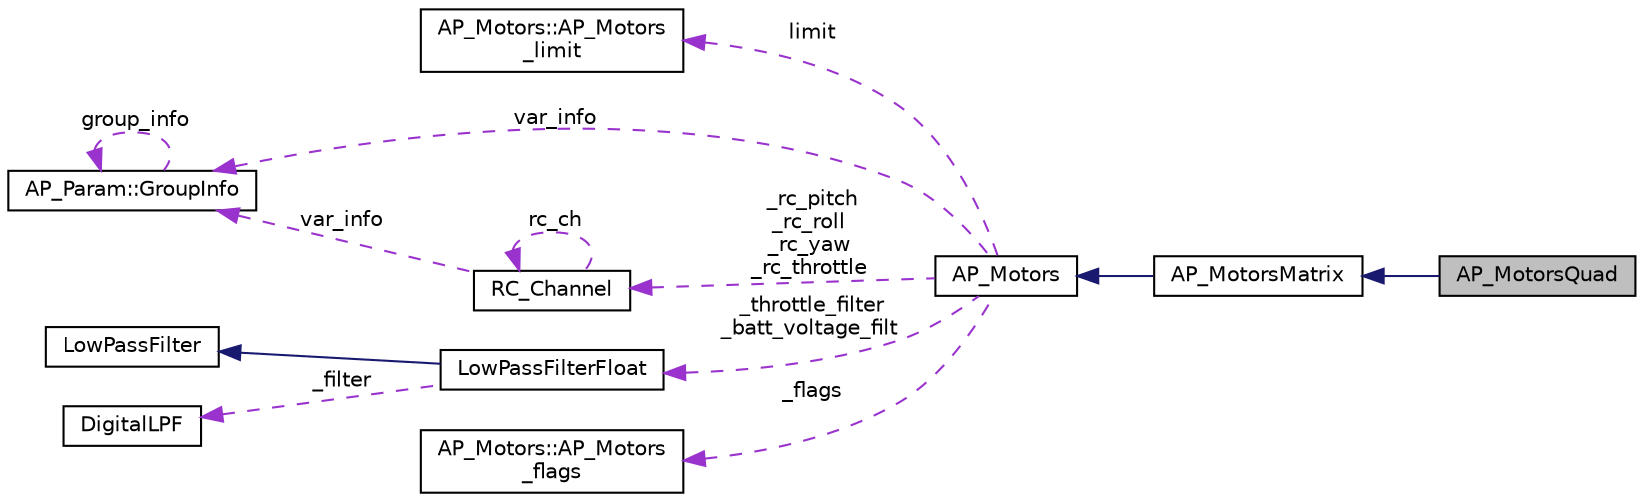 digraph "AP_MotorsQuad"
{
 // INTERACTIVE_SVG=YES
  edge [fontname="Helvetica",fontsize="10",labelfontname="Helvetica",labelfontsize="10"];
  node [fontname="Helvetica",fontsize="10",shape=record];
  rankdir="LR";
  Node1 [label="AP_MotorsQuad",height=0.2,width=0.4,color="black", fillcolor="grey75", style="filled" fontcolor="black"];
  Node2 -> Node1 [dir="back",color="midnightblue",fontsize="10",style="solid",fontname="Helvetica"];
  Node2 [label="AP_MotorsMatrix",height=0.2,width=0.4,color="black", fillcolor="white", style="filled",URL="$classAP__MotorsMatrix.html"];
  Node3 -> Node2 [dir="back",color="midnightblue",fontsize="10",style="solid",fontname="Helvetica"];
  Node3 [label="AP_Motors",height=0.2,width=0.4,color="black", fillcolor="white", style="filled",URL="$classAP__Motors.html"];
  Node4 -> Node3 [dir="back",color="darkorchid3",fontsize="10",style="dashed",label=" limit" ,fontname="Helvetica"];
  Node4 [label="AP_Motors::AP_Motors\l_limit",height=0.2,width=0.4,color="black", fillcolor="white", style="filled",URL="$structAP__Motors_1_1AP__Motors__limit.html"];
  Node5 -> Node3 [dir="back",color="darkorchid3",fontsize="10",style="dashed",label=" var_info" ,fontname="Helvetica"];
  Node5 [label="AP_Param::GroupInfo",height=0.2,width=0.4,color="black", fillcolor="white", style="filled",URL="$structAP__Param_1_1GroupInfo.html"];
  Node5 -> Node5 [dir="back",color="darkorchid3",fontsize="10",style="dashed",label=" group_info" ,fontname="Helvetica"];
  Node6 -> Node3 [dir="back",color="darkorchid3",fontsize="10",style="dashed",label=" _throttle_filter\n_batt_voltage_filt" ,fontname="Helvetica"];
  Node6 [label="LowPassFilterFloat",height=0.2,width=0.4,color="black", fillcolor="white", style="filled",URL="$classLowPassFilterFloat.html"];
  Node7 -> Node6 [dir="back",color="midnightblue",fontsize="10",style="solid",fontname="Helvetica"];
  Node7 [label="LowPassFilter",height=0.2,width=0.4,color="black", fillcolor="white", style="filled",URL="$classLowPassFilter.html"];
  Node8 -> Node6 [dir="back",color="darkorchid3",fontsize="10",style="dashed",label=" _filter" ,fontname="Helvetica"];
  Node8 [label="DigitalLPF",height=0.2,width=0.4,color="black", fillcolor="white", style="filled",URL="$classDigitalLPF.html"];
  Node9 -> Node3 [dir="back",color="darkorchid3",fontsize="10",style="dashed",label=" _rc_pitch\n_rc_roll\n_rc_yaw\n_rc_throttle" ,fontname="Helvetica"];
  Node9 [label="RC_Channel",height=0.2,width=0.4,color="black", fillcolor="white", style="filled",URL="$classRC__Channel.html",tooltip="Object managing one RC channel. "];
  Node5 -> Node9 [dir="back",color="darkorchid3",fontsize="10",style="dashed",label=" var_info" ,fontname="Helvetica"];
  Node9 -> Node9 [dir="back",color="darkorchid3",fontsize="10",style="dashed",label=" rc_ch" ,fontname="Helvetica"];
  Node10 -> Node3 [dir="back",color="darkorchid3",fontsize="10",style="dashed",label=" _flags" ,fontname="Helvetica"];
  Node10 [label="AP_Motors::AP_Motors\l_flags",height=0.2,width=0.4,color="black", fillcolor="white", style="filled",URL="$structAP__Motors_1_1AP__Motors__flags.html"];
}
